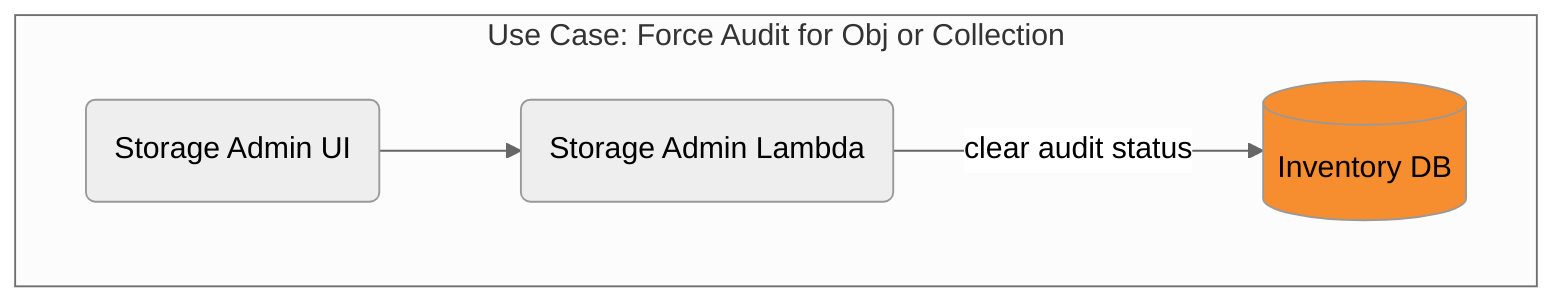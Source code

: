 %%{init: {'theme': 'neutral', 'securityLevel': 'loose', 'themeVariables': {'fontFamily': 'arial'}}}%%
graph TD
  SAUI("Storage Admin UI")
  SA("Storage Admin Lambda")
  RDS[(Inventory DB)]

  subgraph "Use Case: Force Audit for Obj or Collection"
    SAUI-->SA
    SA-->|"clear audit status"|RDS
  end

  style RDS fill:#F68D2F